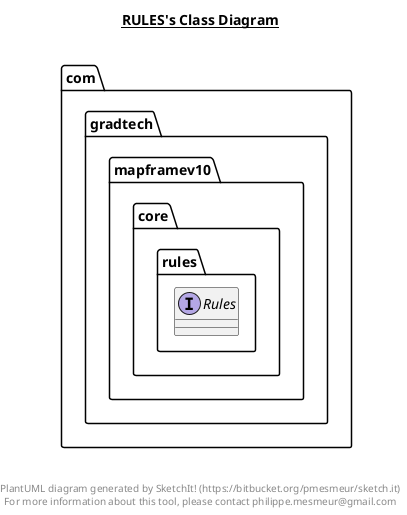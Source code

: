 @startuml

title __RULES's Class Diagram__\n

  namespace com.gradtech.mapframev10 {
    namespace core.rules {
      interface com.gradtech.mapframev10.core.rules.Rules {
      }
    }
  }
  



right footer


PlantUML diagram generated by SketchIt! (https://bitbucket.org/pmesmeur/sketch.it)
For more information about this tool, please contact philippe.mesmeur@gmail.com
endfooter

@enduml
